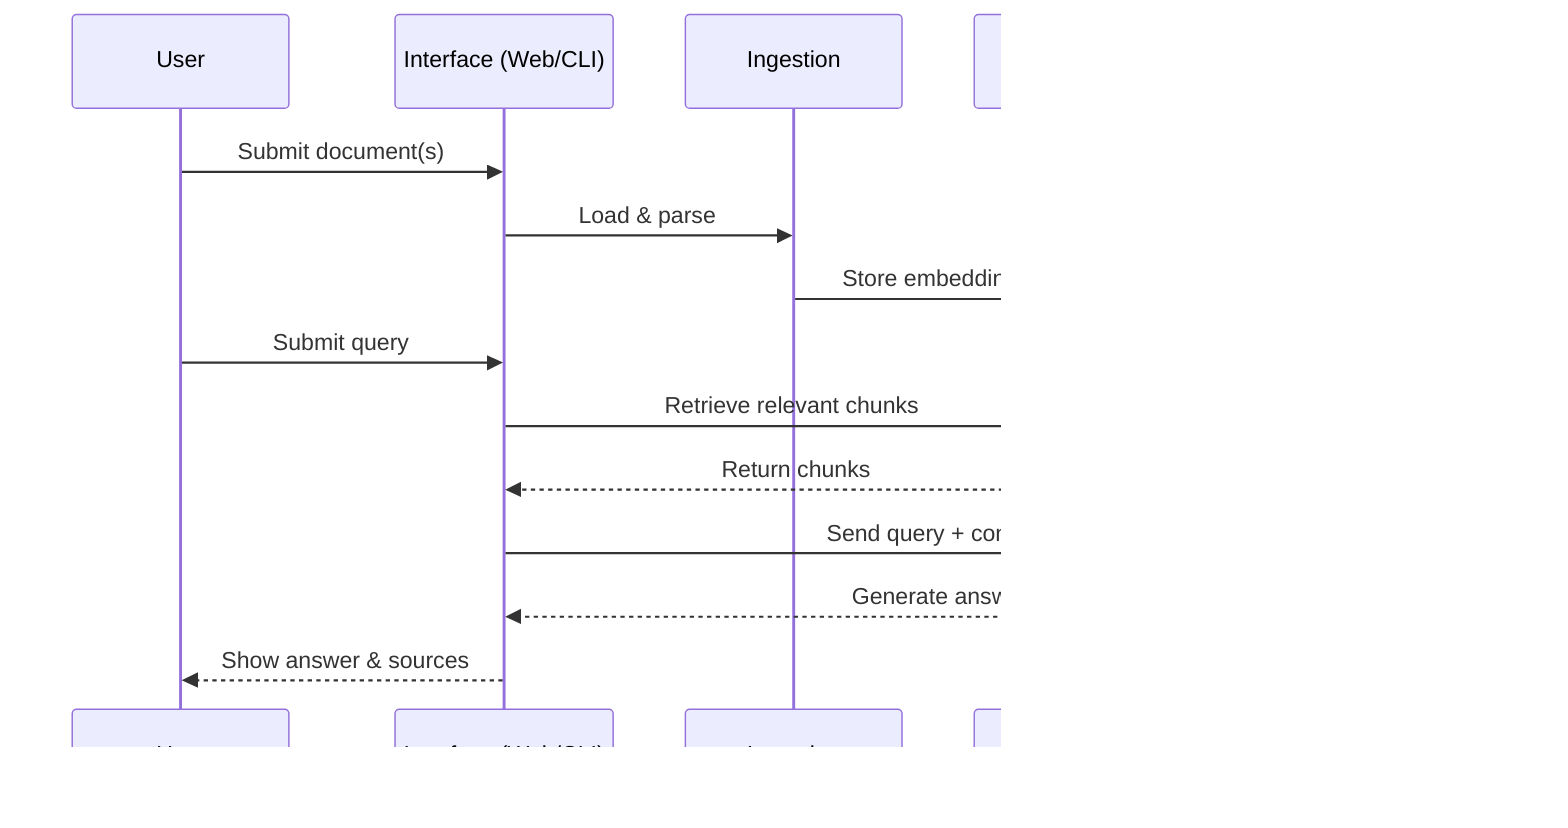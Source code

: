 %% RAG-v1 Data Flow Sequence Diagram
sequenceDiagram
    participant U as User
    participant UI as Interface (Web/CLI)
    participant ING as Ingestion
    participant VDB as Vector DB
    participant LLM as LLM (GROQ)

    U->>UI: Submit document(s)
    UI->>ING: Load & parse
    ING->>VDB: Store embeddings
    U->>UI: Submit query
    UI->>VDB: Retrieve relevant chunks
    VDB-->>UI: Return chunks
    UI->>LLM: Send query + context
    LLM-->>UI: Generate answer
    UI-->>U: Show answer & sources